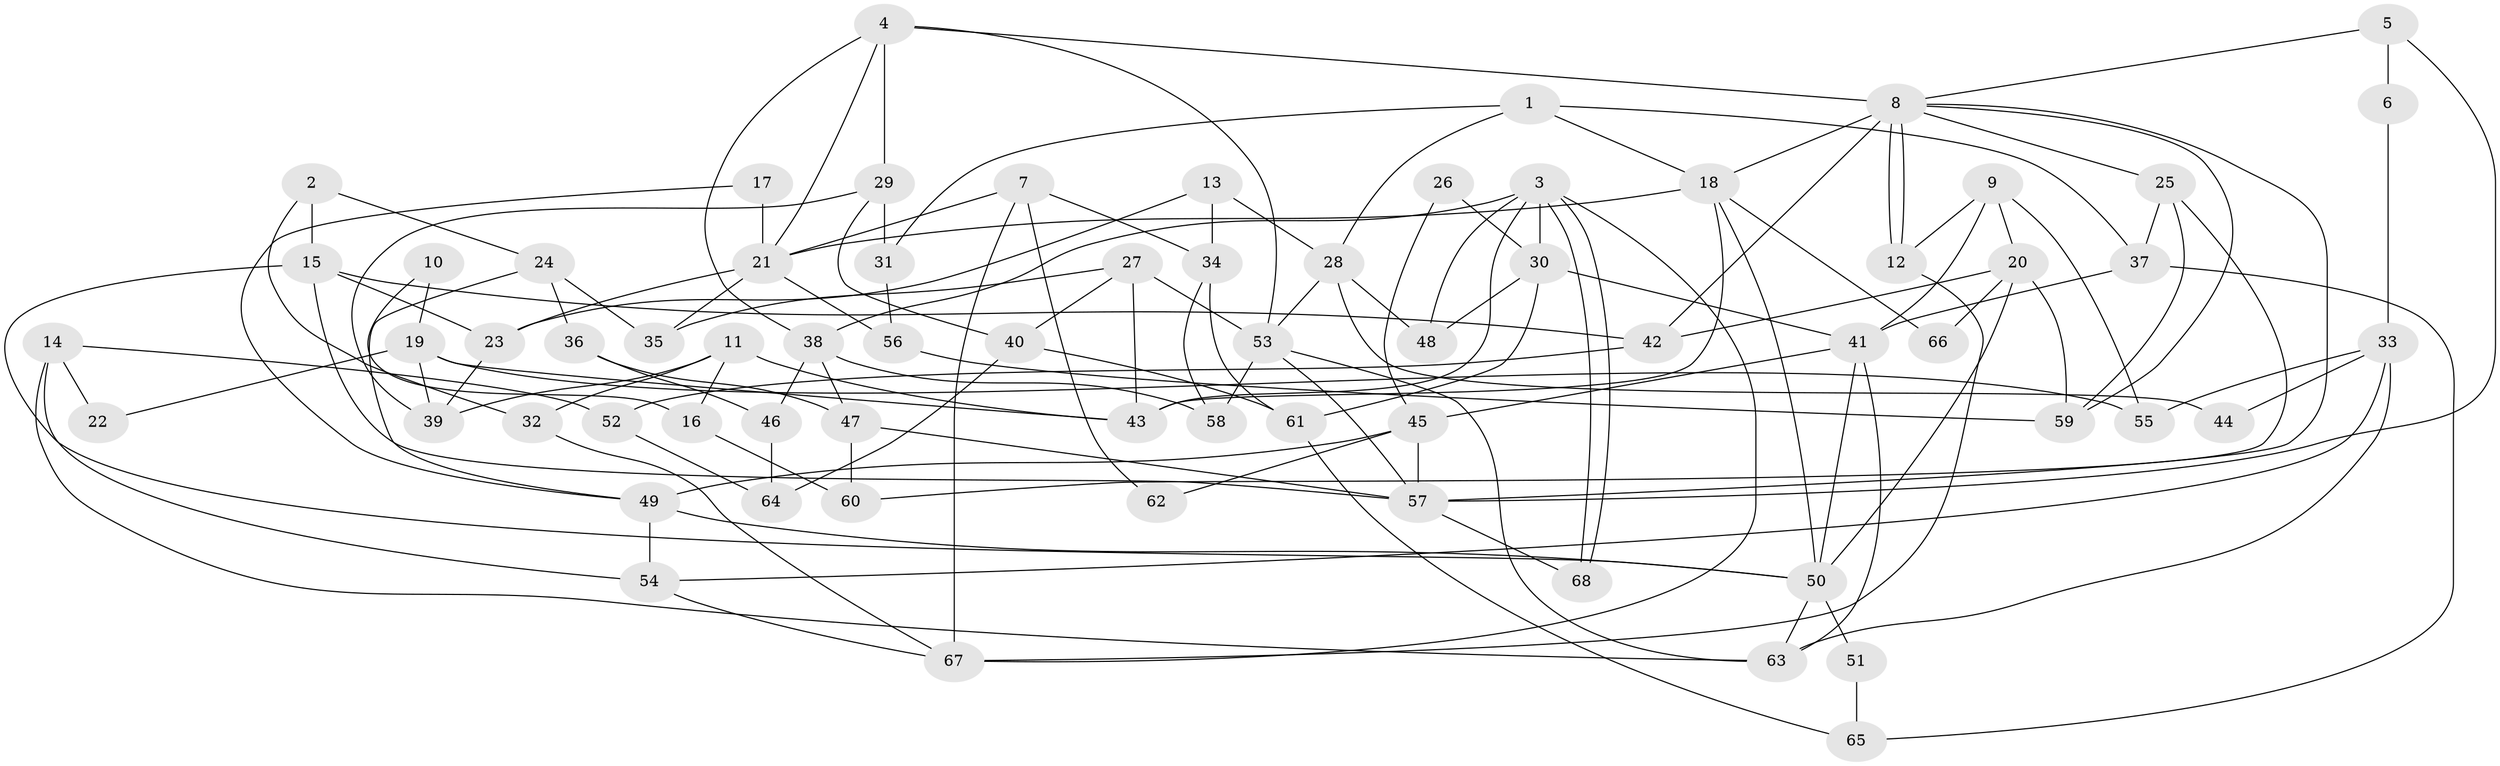 // coarse degree distribution, {6: 0.17073170731707318, 5: 0.1951219512195122, 9: 0.0975609756097561, 7: 0.04878048780487805, 3: 0.14634146341463414, 4: 0.24390243902439024, 8: 0.024390243902439025, 2: 0.04878048780487805, 10: 0.024390243902439025}
// Generated by graph-tools (version 1.1) at 2025/42/03/06/25 10:42:01]
// undirected, 68 vertices, 136 edges
graph export_dot {
graph [start="1"]
  node [color=gray90,style=filled];
  1;
  2;
  3;
  4;
  5;
  6;
  7;
  8;
  9;
  10;
  11;
  12;
  13;
  14;
  15;
  16;
  17;
  18;
  19;
  20;
  21;
  22;
  23;
  24;
  25;
  26;
  27;
  28;
  29;
  30;
  31;
  32;
  33;
  34;
  35;
  36;
  37;
  38;
  39;
  40;
  41;
  42;
  43;
  44;
  45;
  46;
  47;
  48;
  49;
  50;
  51;
  52;
  53;
  54;
  55;
  56;
  57;
  58;
  59;
  60;
  61;
  62;
  63;
  64;
  65;
  66;
  67;
  68;
  1 -- 31;
  1 -- 18;
  1 -- 28;
  1 -- 37;
  2 -- 15;
  2 -- 32;
  2 -- 24;
  3 -- 67;
  3 -- 68;
  3 -- 68;
  3 -- 30;
  3 -- 38;
  3 -- 43;
  3 -- 48;
  4 -- 8;
  4 -- 53;
  4 -- 21;
  4 -- 29;
  4 -- 38;
  5 -- 8;
  5 -- 57;
  5 -- 6;
  6 -- 33;
  7 -- 21;
  7 -- 67;
  7 -- 34;
  7 -- 62;
  8 -- 12;
  8 -- 12;
  8 -- 42;
  8 -- 18;
  8 -- 25;
  8 -- 57;
  8 -- 59;
  9 -- 55;
  9 -- 20;
  9 -- 12;
  9 -- 41;
  10 -- 19;
  10 -- 16;
  11 -- 43;
  11 -- 39;
  11 -- 16;
  11 -- 32;
  12 -- 67;
  13 -- 28;
  13 -- 34;
  13 -- 23;
  14 -- 63;
  14 -- 52;
  14 -- 22;
  14 -- 54;
  15 -- 57;
  15 -- 23;
  15 -- 42;
  15 -- 50;
  16 -- 60;
  17 -- 21;
  17 -- 49;
  18 -- 43;
  18 -- 21;
  18 -- 50;
  18 -- 66;
  19 -- 39;
  19 -- 43;
  19 -- 22;
  19 -- 55;
  20 -- 50;
  20 -- 59;
  20 -- 42;
  20 -- 66;
  21 -- 23;
  21 -- 35;
  21 -- 56;
  23 -- 39;
  24 -- 49;
  24 -- 35;
  24 -- 36;
  25 -- 37;
  25 -- 59;
  25 -- 60;
  26 -- 30;
  26 -- 45;
  27 -- 35;
  27 -- 53;
  27 -- 40;
  27 -- 43;
  28 -- 48;
  28 -- 44;
  28 -- 53;
  29 -- 40;
  29 -- 31;
  29 -- 39;
  30 -- 41;
  30 -- 48;
  30 -- 61;
  31 -- 56;
  32 -- 67;
  33 -- 54;
  33 -- 63;
  33 -- 44;
  33 -- 55;
  34 -- 58;
  34 -- 61;
  36 -- 47;
  36 -- 46;
  37 -- 41;
  37 -- 65;
  38 -- 46;
  38 -- 47;
  38 -- 58;
  40 -- 61;
  40 -- 64;
  41 -- 50;
  41 -- 45;
  41 -- 63;
  42 -- 52;
  45 -- 57;
  45 -- 49;
  45 -- 62;
  46 -- 64;
  47 -- 57;
  47 -- 60;
  49 -- 50;
  49 -- 54;
  50 -- 51;
  50 -- 63;
  51 -- 65;
  52 -- 64;
  53 -- 63;
  53 -- 57;
  53 -- 58;
  54 -- 67;
  56 -- 59;
  57 -- 68;
  61 -- 65;
}
